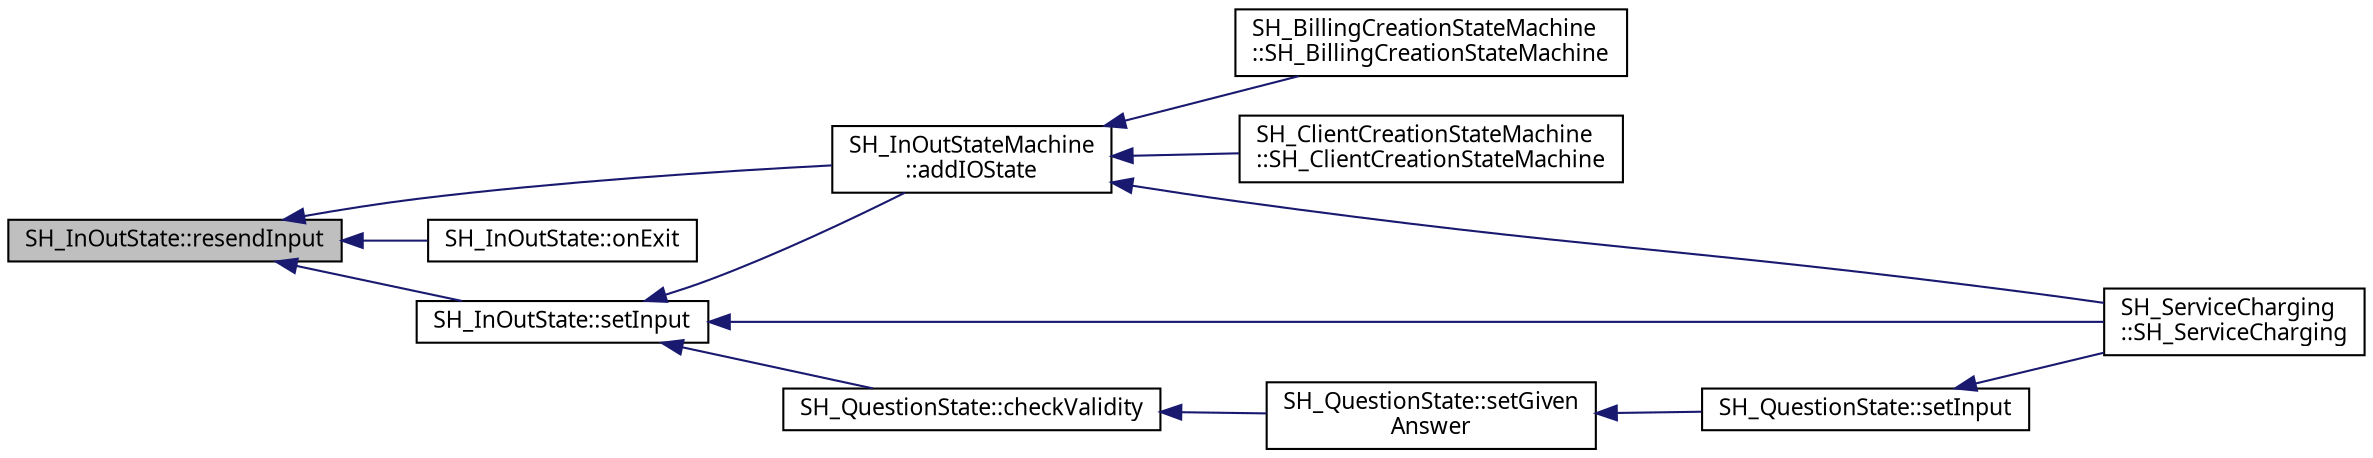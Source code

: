digraph "SH_InOutState::resendInput"
{
 // INTERACTIVE_SVG=YES
  bgcolor="transparent";
  edge [fontname="Verdana",fontsize="11",labelfontname="Verdana",labelfontsize="11"];
  node [fontname="Verdana",fontsize="11",shape=record];
  rankdir="LR";
  Node1 [label="SH_InOutState::resendInput",height=0.2,width=0.4,color="black", fillcolor="grey75", style="filled" fontcolor="black"];
  Node1 -> Node2 [dir="back",color="midnightblue",fontsize="11",style="solid",fontname="Verdana"];
  Node2 [label="SH_InOutStateMachine\l::addIOState",height=0.2,width=0.4,color="black",URL="$classSH__InOutStateMachine.html#a2528cffddbe6f98c32ebef41423c0118"];
  Node2 -> Node3 [dir="back",color="midnightblue",fontsize="11",style="solid",fontname="Verdana"];
  Node3 [label="SH_BillingCreationStateMachine\l::SH_BillingCreationStateMachine",height=0.2,width=0.4,color="black",URL="$classSH__BillingCreationStateMachine.html#ad62b77fa4aeafe200056ff3974562f83",tooltip="SH_BillingCreationStateMachine. "];
  Node2 -> Node4 [dir="back",color="midnightblue",fontsize="11",style="solid",fontname="Verdana"];
  Node4 [label="SH_ClientCreationStateMachine\l::SH_ClientCreationStateMachine",height=0.2,width=0.4,color="black",URL="$classSH__ClientCreationStateMachine.html#a0b406b0f404c0fd33bf35be8ce0cc811"];
  Node2 -> Node5 [dir="back",color="midnightblue",fontsize="11",style="solid",fontname="Verdana"];
  Node5 [label="SH_ServiceCharging\l::SH_ServiceCharging",height=0.2,width=0.4,color="black",URL="$classSH__ServiceCharging.html#afa5273d046049b1c2b020a6a19a8290b",tooltip="SH_ServiceCharging. "];
  Node1 -> Node6 [dir="back",color="midnightblue",fontsize="11",style="solid",fontname="Verdana"];
  Node6 [label="SH_InOutState::onExit",height=0.2,width=0.4,color="black",URL="$classSH__InOutState.html#afc0433d63375063a43e39adca641e330"];
  Node1 -> Node7 [dir="back",color="midnightblue",fontsize="11",style="solid",fontname="Verdana"];
  Node7 [label="SH_InOutState::setInput",height=0.2,width=0.4,color="black",URL="$classSH__InOutState.html#aaec9c2b5ef7c406bff7469461352d47c"];
  Node7 -> Node2 [dir="back",color="midnightblue",fontsize="11",style="solid",fontname="Verdana"];
  Node7 -> Node8 [dir="back",color="midnightblue",fontsize="11",style="solid",fontname="Verdana"];
  Node8 [label="SH_QuestionState::checkValidity",height=0.2,width=0.4,color="black",URL="$classSH__QuestionState.html#a902be003650c33d954d707b2d3ee0bb9"];
  Node8 -> Node9 [dir="back",color="midnightblue",fontsize="11",style="solid",fontname="Verdana"];
  Node9 [label="SH_QuestionState::setGiven\lAnswer",height=0.2,width=0.4,color="black",URL="$classSH__QuestionState.html#a8fec0a91aed0b2b1699db17169873eb0"];
  Node9 -> Node10 [dir="back",color="midnightblue",fontsize="11",style="solid",fontname="Verdana"];
  Node10 [label="SH_QuestionState::setInput",height=0.2,width=0.4,color="black",URL="$classSH__QuestionState.html#ab40b6202090d1afcc965e124b2deb88a"];
  Node10 -> Node5 [dir="back",color="midnightblue",fontsize="11",style="solid",fontname="Verdana"];
  Node7 -> Node5 [dir="back",color="midnightblue",fontsize="11",style="solid",fontname="Verdana"];
}
